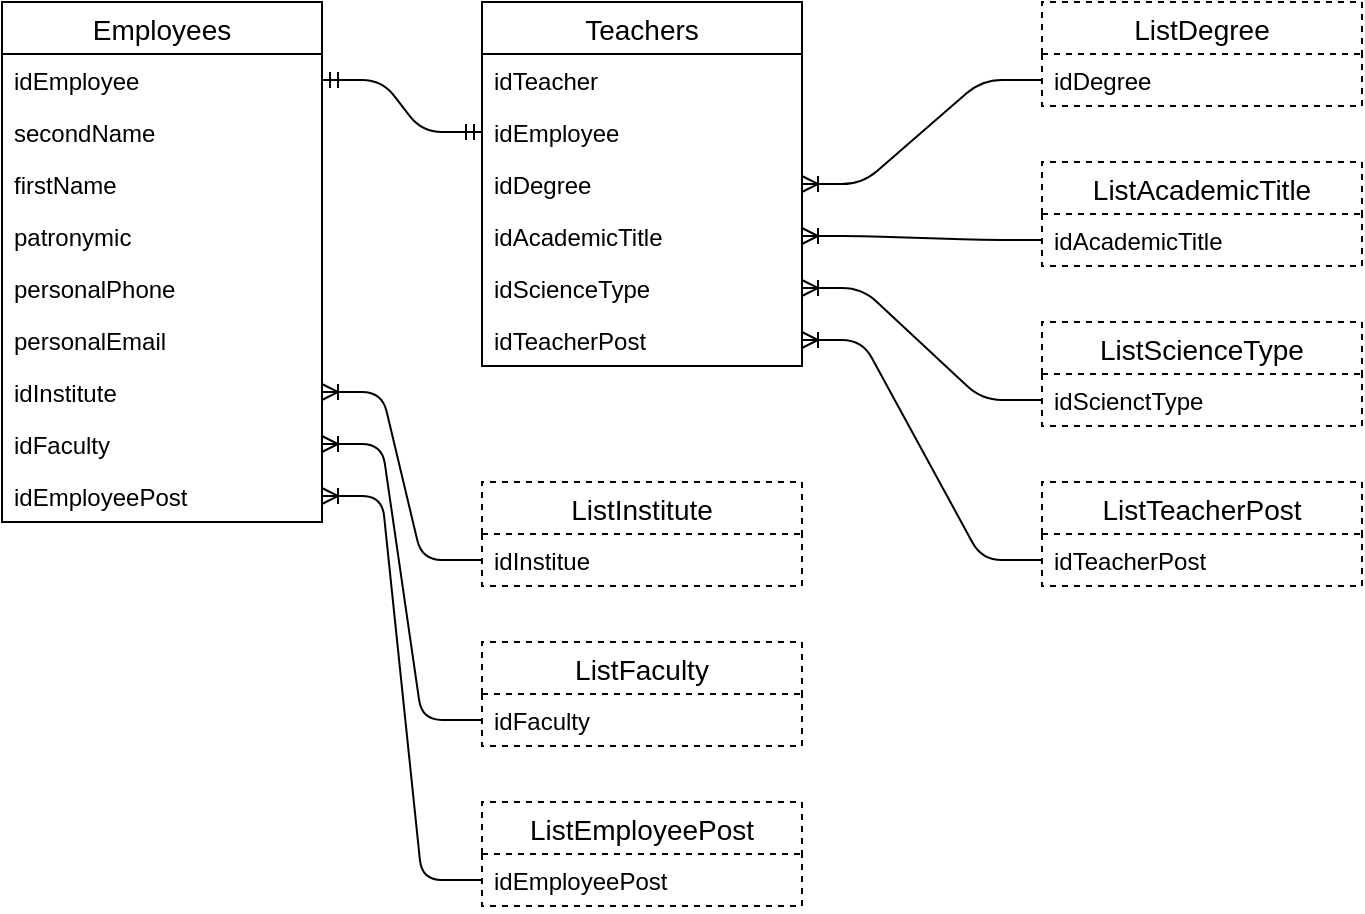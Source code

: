 <mxfile version="13.0.4" type="device"><diagram id="KvwVPR6-o0414KvUUtXg" name="Подсистема кадров"><mxGraphModel dx="918" dy="563" grid="1" gridSize="10" guides="1" tooltips="1" connect="1" arrows="1" fold="1" page="1" pageScale="1" pageWidth="827" pageHeight="1169" math="0" shadow="0"><root><mxCell id="0"/><mxCell id="1" parent="0"/><mxCell id="qUiTbze_9aTlkFSY8JMM-29" value="" style="edgeStyle=entityRelationEdgeStyle;fontSize=12;html=1;endArrow=ERmandOne;startArrow=ERmandOne;" parent="1" source="qUiTbze_9aTlkFSY8JMM-6" target="qUiTbze_9aTlkFSY8JMM-17" edge="1"><mxGeometry width="100" height="100" relative="1" as="geometry"><mxPoint x="530" y="370" as="sourcePoint"/><mxPoint x="630" y="270" as="targetPoint"/></mxGeometry></mxCell><mxCell id="qUiTbze_9aTlkFSY8JMM-16" value="Teachers" style="swimlane;fontStyle=0;childLayout=stackLayout;horizontal=1;startSize=26;horizontalStack=0;resizeParent=1;resizeParentMax=0;resizeLast=0;collapsible=1;marginBottom=0;align=center;fontSize=14;" parent="1" vertex="1"><mxGeometry x="280" y="40" width="160" height="182" as="geometry"/></mxCell><mxCell id="qUiTbze_9aTlkFSY8JMM-23" value="idTeacher" style="text;strokeColor=none;fillColor=none;spacingLeft=4;spacingRight=4;overflow=hidden;rotatable=0;points=[[0,0.5],[1,0.5]];portConstraint=eastwest;fontSize=12;" parent="qUiTbze_9aTlkFSY8JMM-16" vertex="1"><mxGeometry y="26" width="160" height="26" as="geometry"/></mxCell><mxCell id="qUiTbze_9aTlkFSY8JMM-17" value="idEmployee" style="text;strokeColor=none;fillColor=none;spacingLeft=4;spacingRight=4;overflow=hidden;rotatable=0;points=[[0,0.5],[1,0.5]];portConstraint=eastwest;fontSize=12;" parent="qUiTbze_9aTlkFSY8JMM-16" vertex="1"><mxGeometry y="52" width="160" height="26" as="geometry"/></mxCell><mxCell id="qUiTbze_9aTlkFSY8JMM-18" value="idDegree" style="text;strokeColor=none;fillColor=none;spacingLeft=4;spacingRight=4;overflow=hidden;rotatable=0;points=[[0,0.5],[1,0.5]];portConstraint=eastwest;fontSize=12;" parent="qUiTbze_9aTlkFSY8JMM-16" vertex="1"><mxGeometry y="78" width="160" height="26" as="geometry"/></mxCell><mxCell id="qUiTbze_9aTlkFSY8JMM-19" value="idAcademicTitle" style="text;strokeColor=none;fillColor=none;spacingLeft=4;spacingRight=4;overflow=hidden;rotatable=0;points=[[0,0.5],[1,0.5]];portConstraint=eastwest;fontSize=12;" parent="qUiTbze_9aTlkFSY8JMM-16" vertex="1"><mxGeometry y="104" width="160" height="26" as="geometry"/></mxCell><mxCell id="qUiTbze_9aTlkFSY8JMM-22" value="idScienceType" style="text;strokeColor=none;fillColor=none;spacingLeft=4;spacingRight=4;overflow=hidden;rotatable=0;points=[[0,0.5],[1,0.5]];portConstraint=eastwest;fontSize=12;" parent="qUiTbze_9aTlkFSY8JMM-16" vertex="1"><mxGeometry y="130" width="160" height="26" as="geometry"/></mxCell><mxCell id="qUiTbze_9aTlkFSY8JMM-24" value="idTeacherPost" style="text;strokeColor=none;fillColor=none;spacingLeft=4;spacingRight=4;overflow=hidden;rotatable=0;points=[[0,0.5],[1,0.5]];portConstraint=eastwest;fontSize=12;" parent="qUiTbze_9aTlkFSY8JMM-16" vertex="1"><mxGeometry y="156" width="160" height="26" as="geometry"/></mxCell><mxCell id="qUiTbze_9aTlkFSY8JMM-38" value="ListDegree" style="swimlane;fontStyle=0;childLayout=stackLayout;horizontal=1;startSize=26;horizontalStack=0;resizeParent=1;resizeParentMax=0;resizeLast=0;collapsible=1;marginBottom=0;align=center;fontSize=14;dashed=1;" parent="1" vertex="1"><mxGeometry x="560" y="40" width="160" height="52" as="geometry"/></mxCell><mxCell id="qUiTbze_9aTlkFSY8JMM-39" value="idDegree" style="text;strokeColor=none;fillColor=none;spacingLeft=4;spacingRight=4;overflow=hidden;rotatable=0;points=[[0,0.5],[1,0.5]];portConstraint=eastwest;fontSize=12;" parent="qUiTbze_9aTlkFSY8JMM-38" vertex="1"><mxGeometry y="26" width="160" height="26" as="geometry"/></mxCell><mxCell id="qUiTbze_9aTlkFSY8JMM-40" value="ListAcademicTitle" style="swimlane;fontStyle=0;childLayout=stackLayout;horizontal=1;startSize=26;horizontalStack=0;resizeParent=1;resizeParentMax=0;resizeLast=0;collapsible=1;marginBottom=0;align=center;fontSize=14;dashed=1;" parent="1" vertex="1"><mxGeometry x="560" y="120" width="160" height="52" as="geometry"/></mxCell><mxCell id="qUiTbze_9aTlkFSY8JMM-41" value="idAcademicTitle" style="text;strokeColor=none;fillColor=none;spacingLeft=4;spacingRight=4;overflow=hidden;rotatable=0;points=[[0,0.5],[1,0.5]];portConstraint=eastwest;fontSize=12;" parent="qUiTbze_9aTlkFSY8JMM-40" vertex="1"><mxGeometry y="26" width="160" height="26" as="geometry"/></mxCell><mxCell id="qUiTbze_9aTlkFSY8JMM-42" value="ListScienceType" style="swimlane;fontStyle=0;childLayout=stackLayout;horizontal=1;startSize=26;horizontalStack=0;resizeParent=1;resizeParentMax=0;resizeLast=0;collapsible=1;marginBottom=0;align=center;fontSize=14;dashed=1;" parent="1" vertex="1"><mxGeometry x="560" y="200" width="160" height="52" as="geometry"/></mxCell><mxCell id="qUiTbze_9aTlkFSY8JMM-43" value="idScienctType" style="text;strokeColor=none;fillColor=none;spacingLeft=4;spacingRight=4;overflow=hidden;rotatable=0;points=[[0,0.5],[1,0.5]];portConstraint=eastwest;fontSize=12;" parent="qUiTbze_9aTlkFSY8JMM-42" vertex="1"><mxGeometry y="26" width="160" height="26" as="geometry"/></mxCell><mxCell id="qUiTbze_9aTlkFSY8JMM-48" value="" style="edgeStyle=entityRelationEdgeStyle;fontSize=12;html=1;endArrow=ERoneToMany;" parent="1" source="qUiTbze_9aTlkFSY8JMM-31" target="qUiTbze_9aTlkFSY8JMM-12" edge="1"><mxGeometry width="100" height="100" relative="1" as="geometry"><mxPoint x="500" y="520" as="sourcePoint"/><mxPoint x="350" y="540" as="targetPoint"/></mxGeometry></mxCell><mxCell id="qUiTbze_9aTlkFSY8JMM-30" value="ListInstitute" style="swimlane;fontStyle=0;childLayout=stackLayout;horizontal=1;startSize=26;horizontalStack=0;resizeParent=1;resizeParentMax=0;resizeLast=0;collapsible=1;marginBottom=0;align=center;fontSize=14;dashed=1;" parent="1" vertex="1"><mxGeometry x="280" y="280" width="160" height="52" as="geometry"/></mxCell><mxCell id="qUiTbze_9aTlkFSY8JMM-31" value="idInstitue" style="text;strokeColor=none;fillColor=none;spacingLeft=4;spacingRight=4;overflow=hidden;rotatable=0;points=[[0,0.5],[1,0.5]];portConstraint=eastwest;fontSize=12;" parent="qUiTbze_9aTlkFSY8JMM-30" vertex="1"><mxGeometry y="26" width="160" height="26" as="geometry"/></mxCell><mxCell id="qUiTbze_9aTlkFSY8JMM-34" value="ListFaculty" style="swimlane;fontStyle=0;childLayout=stackLayout;horizontal=1;startSize=26;horizontalStack=0;resizeParent=1;resizeParentMax=0;resizeLast=0;collapsible=1;marginBottom=0;align=center;fontSize=14;dashed=1;" parent="1" vertex="1"><mxGeometry x="280" y="360" width="160" height="52" as="geometry"/></mxCell><mxCell id="qUiTbze_9aTlkFSY8JMM-35" value="idFaculty" style="text;strokeColor=none;fillColor=none;spacingLeft=4;spacingRight=4;overflow=hidden;rotatable=0;points=[[0,0.5],[1,0.5]];portConstraint=eastwest;fontSize=12;" parent="qUiTbze_9aTlkFSY8JMM-34" vertex="1"><mxGeometry y="26" width="160" height="26" as="geometry"/></mxCell><mxCell id="qUiTbze_9aTlkFSY8JMM-36" value="ListEmployeePost" style="swimlane;fontStyle=0;childLayout=stackLayout;horizontal=1;startSize=26;horizontalStack=0;resizeParent=1;resizeParentMax=0;resizeLast=0;collapsible=1;marginBottom=0;align=center;fontSize=14;dashed=1;" parent="1" vertex="1"><mxGeometry x="280" y="440" width="160" height="52" as="geometry"/></mxCell><mxCell id="qUiTbze_9aTlkFSY8JMM-37" value="idEmployeePost" style="text;strokeColor=none;fillColor=none;spacingLeft=4;spacingRight=4;overflow=hidden;rotatable=0;points=[[0,0.5],[1,0.5]];portConstraint=eastwest;fontSize=12;" parent="qUiTbze_9aTlkFSY8JMM-36" vertex="1"><mxGeometry y="26" width="160" height="26" as="geometry"/></mxCell><mxCell id="qUiTbze_9aTlkFSY8JMM-44" value="ListTeacherPost" style="swimlane;fontStyle=0;childLayout=stackLayout;horizontal=1;startSize=26;horizontalStack=0;resizeParent=1;resizeParentMax=0;resizeLast=0;collapsible=1;marginBottom=0;align=center;fontSize=14;dashed=1;" parent="1" vertex="1"><mxGeometry x="560" y="280" width="160" height="52" as="geometry"/></mxCell><mxCell id="qUiTbze_9aTlkFSY8JMM-45" value="idTeacherPost" style="text;strokeColor=none;fillColor=none;spacingLeft=4;spacingRight=4;overflow=hidden;rotatable=0;points=[[0,0.5],[1,0.5]];portConstraint=eastwest;fontSize=12;" parent="qUiTbze_9aTlkFSY8JMM-44" vertex="1"><mxGeometry y="26" width="160" height="26" as="geometry"/></mxCell><mxCell id="qUiTbze_9aTlkFSY8JMM-53" value="" style="edgeStyle=entityRelationEdgeStyle;fontSize=12;html=1;endArrow=ERoneToMany;" parent="1" source="qUiTbze_9aTlkFSY8JMM-45" target="qUiTbze_9aTlkFSY8JMM-24" edge="1"><mxGeometry width="100" height="100" relative="1" as="geometry"><mxPoint x="480" y="450" as="sourcePoint"/><mxPoint x="580" y="350" as="targetPoint"/></mxGeometry></mxCell><mxCell id="qUiTbze_9aTlkFSY8JMM-54" value="" style="edgeStyle=entityRelationEdgeStyle;fontSize=12;html=1;endArrow=ERoneToMany;" parent="1" source="qUiTbze_9aTlkFSY8JMM-35" target="qUiTbze_9aTlkFSY8JMM-13" edge="1"><mxGeometry width="100" height="100" relative="1" as="geometry"><mxPoint x="260" y="640" as="sourcePoint"/><mxPoint x="360" y="540" as="targetPoint"/></mxGeometry></mxCell><mxCell id="qUiTbze_9aTlkFSY8JMM-55" value="" style="edgeStyle=entityRelationEdgeStyle;fontSize=12;html=1;endArrow=ERoneToMany;" parent="1" source="qUiTbze_9aTlkFSY8JMM-37" target="qUiTbze_9aTlkFSY8JMM-14" edge="1"><mxGeometry width="100" height="100" relative="1" as="geometry"><mxPoint x="250" y="670" as="sourcePoint"/><mxPoint x="350" y="570" as="targetPoint"/></mxGeometry></mxCell><mxCell id="qUiTbze_9aTlkFSY8JMM-56" value="" style="edgeStyle=entityRelationEdgeStyle;fontSize=12;html=1;endArrow=ERoneToMany;" parent="1" source="qUiTbze_9aTlkFSY8JMM-43" target="qUiTbze_9aTlkFSY8JMM-22" edge="1"><mxGeometry width="100" height="100" relative="1" as="geometry"><mxPoint x="450" y="430" as="sourcePoint"/><mxPoint x="550" y="330" as="targetPoint"/></mxGeometry></mxCell><mxCell id="qUiTbze_9aTlkFSY8JMM-57" value="" style="edgeStyle=entityRelationEdgeStyle;fontSize=12;html=1;endArrow=ERoneToMany;" parent="1" source="qUiTbze_9aTlkFSY8JMM-41" target="qUiTbze_9aTlkFSY8JMM-19" edge="1"><mxGeometry width="100" height="100" relative="1" as="geometry"><mxPoint x="460" y="450" as="sourcePoint"/><mxPoint x="560" y="350" as="targetPoint"/></mxGeometry></mxCell><mxCell id="qUiTbze_9aTlkFSY8JMM-58" value="" style="edgeStyle=entityRelationEdgeStyle;fontSize=12;html=1;endArrow=ERoneToMany;" parent="1" source="qUiTbze_9aTlkFSY8JMM-39" target="qUiTbze_9aTlkFSY8JMM-18" edge="1"><mxGeometry width="100" height="100" relative="1" as="geometry"><mxPoint x="440" y="430" as="sourcePoint"/><mxPoint x="540" y="330" as="targetPoint"/></mxGeometry></mxCell><mxCell id="qUiTbze_9aTlkFSY8JMM-5" value="Employees" style="swimlane;fontStyle=0;childLayout=stackLayout;horizontal=1;startSize=26;horizontalStack=0;resizeParent=1;resizeParentMax=0;resizeLast=0;collapsible=1;marginBottom=0;align=center;fontSize=14;" parent="1" vertex="1"><mxGeometry x="40" y="40" width="160" height="260" as="geometry"/></mxCell><mxCell id="qUiTbze_9aTlkFSY8JMM-6" value="idEmployee" style="text;strokeColor=none;fillColor=none;spacingLeft=4;spacingRight=4;overflow=hidden;rotatable=0;points=[[0,0.5],[1,0.5]];portConstraint=eastwest;fontSize=12;" parent="qUiTbze_9aTlkFSY8JMM-5" vertex="1"><mxGeometry y="26" width="160" height="26" as="geometry"/></mxCell><mxCell id="qUiTbze_9aTlkFSY8JMM-7" value="secondName" style="text;strokeColor=none;fillColor=none;spacingLeft=4;spacingRight=4;overflow=hidden;rotatable=0;points=[[0,0.5],[1,0.5]];portConstraint=eastwest;fontSize=12;" parent="qUiTbze_9aTlkFSY8JMM-5" vertex="1"><mxGeometry y="52" width="160" height="26" as="geometry"/></mxCell><mxCell id="qUiTbze_9aTlkFSY8JMM-8" value="firstName" style="text;strokeColor=none;fillColor=none;spacingLeft=4;spacingRight=4;overflow=hidden;rotatable=0;points=[[0,0.5],[1,0.5]];portConstraint=eastwest;fontSize=12;" parent="qUiTbze_9aTlkFSY8JMM-5" vertex="1"><mxGeometry y="78" width="160" height="26" as="geometry"/></mxCell><mxCell id="qUiTbze_9aTlkFSY8JMM-9" value="patronymic" style="text;strokeColor=none;fillColor=none;spacingLeft=4;spacingRight=4;overflow=hidden;rotatable=0;points=[[0,0.5],[1,0.5]];portConstraint=eastwest;fontSize=12;" parent="qUiTbze_9aTlkFSY8JMM-5" vertex="1"><mxGeometry y="104" width="160" height="26" as="geometry"/></mxCell><mxCell id="qUiTbze_9aTlkFSY8JMM-28" value="personalPhone" style="text;strokeColor=none;fillColor=none;spacingLeft=4;spacingRight=4;overflow=hidden;rotatable=0;points=[[0,0.5],[1,0.5]];portConstraint=eastwest;fontSize=12;" parent="qUiTbze_9aTlkFSY8JMM-5" vertex="1"><mxGeometry y="130" width="160" height="26" as="geometry"/></mxCell><mxCell id="qUiTbze_9aTlkFSY8JMM-11" value="personalEmail" style="text;strokeColor=none;fillColor=none;spacingLeft=4;spacingRight=4;overflow=hidden;rotatable=0;points=[[0,0.5],[1,0.5]];portConstraint=eastwest;fontSize=12;" parent="qUiTbze_9aTlkFSY8JMM-5" vertex="1"><mxGeometry y="156" width="160" height="26" as="geometry"/></mxCell><mxCell id="qUiTbze_9aTlkFSY8JMM-12" value="idInstitute" style="text;strokeColor=none;fillColor=none;spacingLeft=4;spacingRight=4;overflow=hidden;rotatable=0;points=[[0,0.5],[1,0.5]];portConstraint=eastwest;fontSize=12;" parent="qUiTbze_9aTlkFSY8JMM-5" vertex="1"><mxGeometry y="182" width="160" height="26" as="geometry"/></mxCell><mxCell id="qUiTbze_9aTlkFSY8JMM-13" value="idFaculty" style="text;strokeColor=none;fillColor=none;spacingLeft=4;spacingRight=4;overflow=hidden;rotatable=0;points=[[0,0.5],[1,0.5]];portConstraint=eastwest;fontSize=12;" parent="qUiTbze_9aTlkFSY8JMM-5" vertex="1"><mxGeometry y="208" width="160" height="26" as="geometry"/></mxCell><mxCell id="qUiTbze_9aTlkFSY8JMM-14" value="idEmployeePost" style="text;strokeColor=none;fillColor=none;spacingLeft=4;spacingRight=4;overflow=hidden;rotatable=0;points=[[0,0.5],[1,0.5]];portConstraint=eastwest;fontSize=12;" parent="qUiTbze_9aTlkFSY8JMM-5" vertex="1"><mxGeometry y="234" width="160" height="26" as="geometry"/></mxCell></root></mxGraphModel></diagram></mxfile>